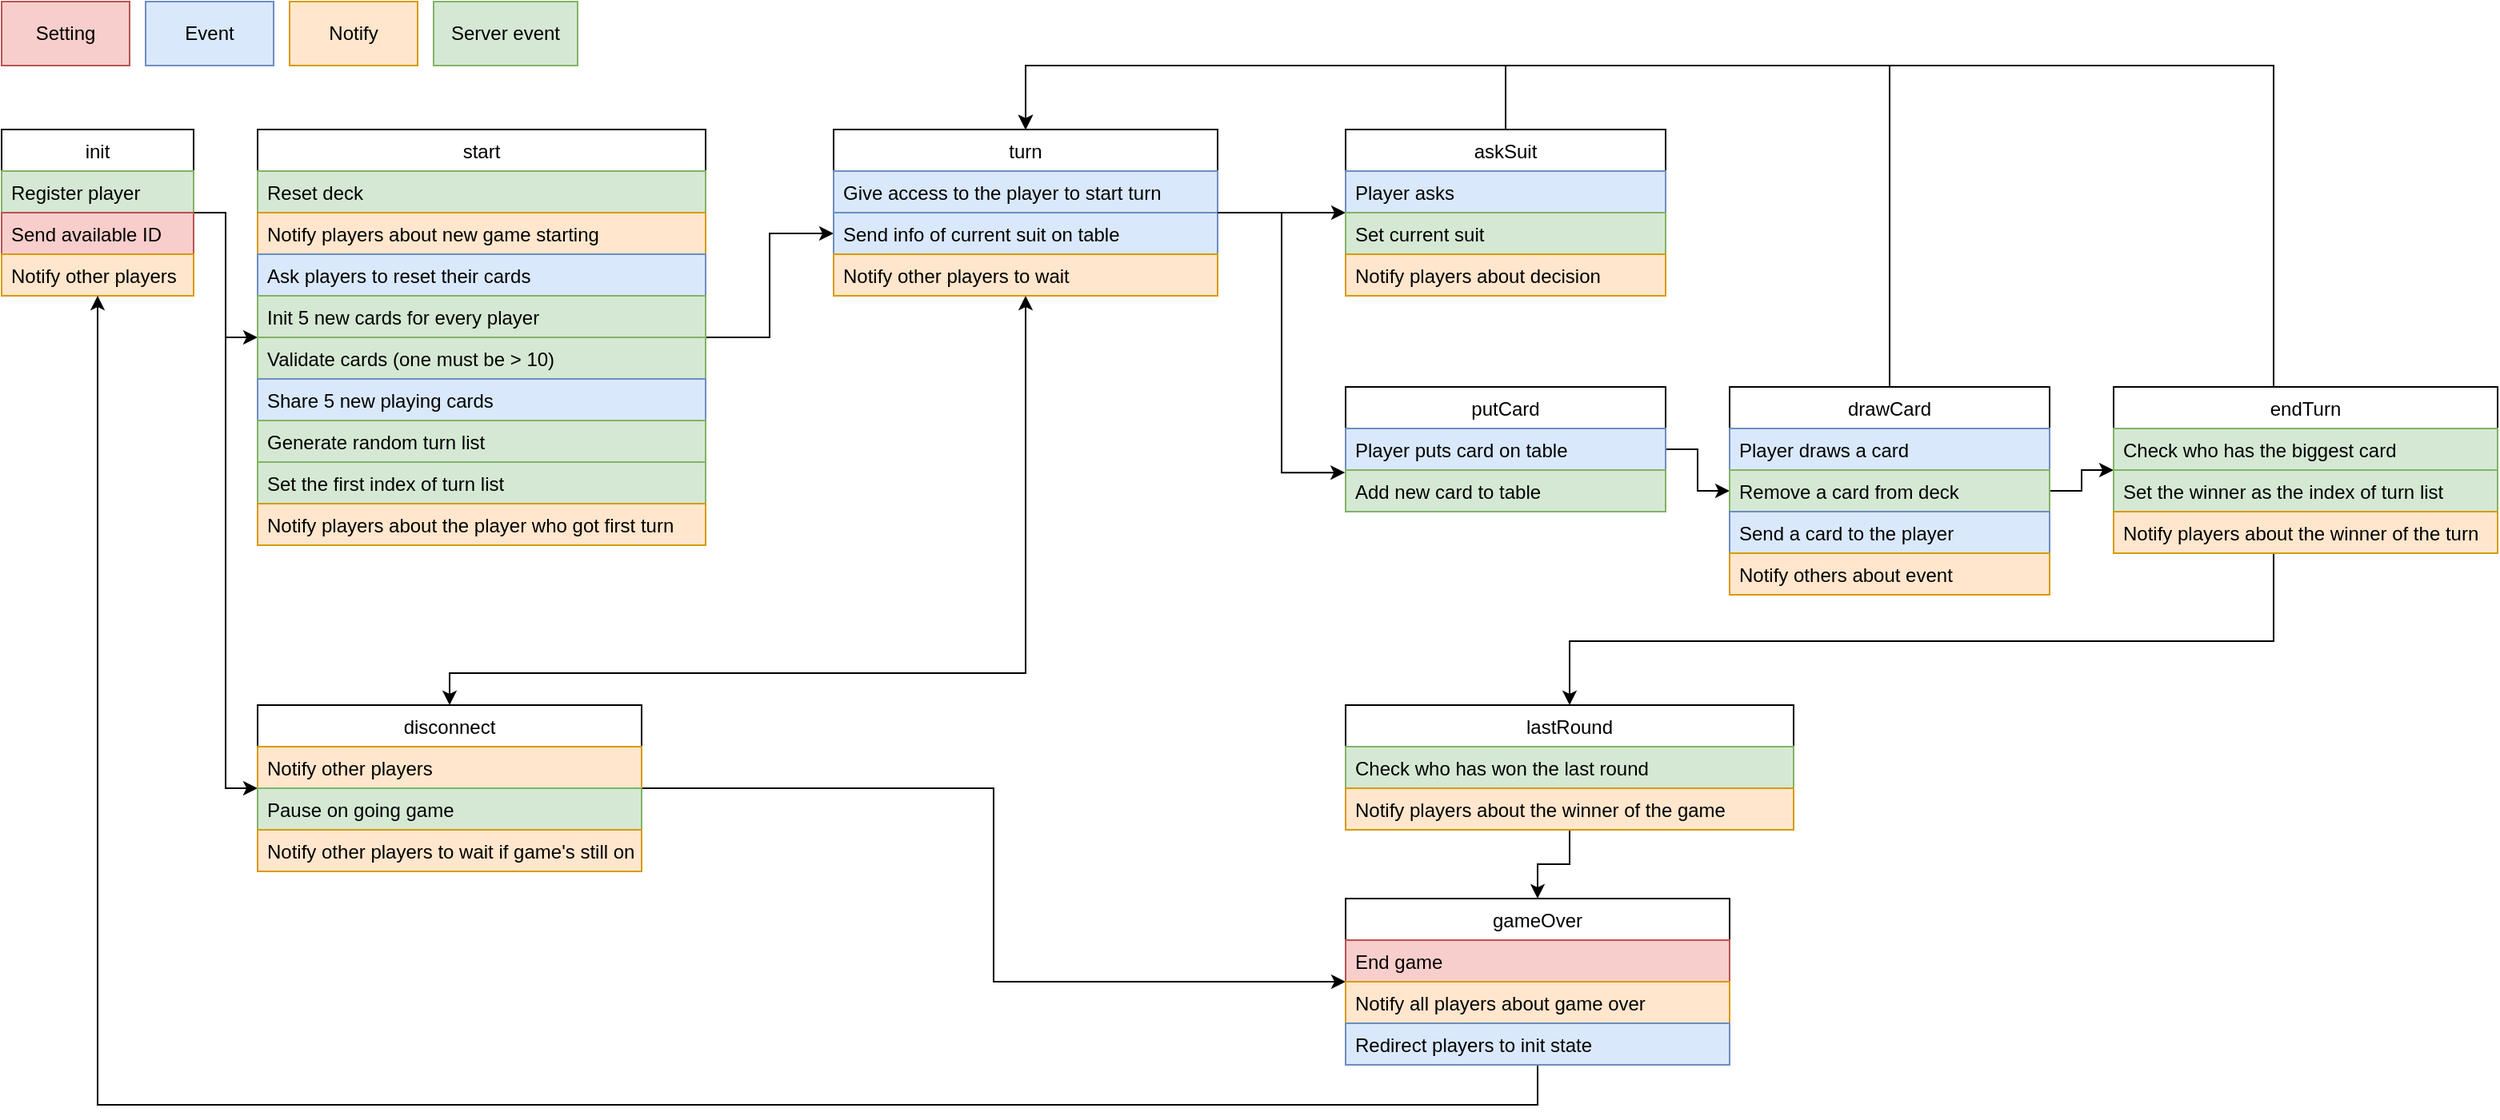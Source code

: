 <mxfile version="12.2.9" type="device" pages="1"><diagram id="UOsRCder61lxymBuf6sR" name="Page-1"><mxGraphModel dx="1673" dy="896" grid="1" gridSize="10" guides="1" tooltips="1" connect="1" arrows="1" fold="1" page="1" pageScale="1" pageWidth="827" pageHeight="1169" math="0" shadow="0"><root><mxCell id="0"/><mxCell id="1" parent="0"/><mxCell id="CJ_LqeWUeM4PuQnx3FnG-12" style="edgeStyle=orthogonalEdgeStyle;rounded=0;orthogonalLoop=1;jettySize=auto;html=1;exitX=1;exitY=0.5;exitDx=0;exitDy=0;entryX=0;entryY=0.5;entryDx=0;entryDy=0;" edge="1" parent="1" source="CJ_LqeWUeM4PuQnx3FnG-6" target="CJ_LqeWUeM4PuQnx3FnG-10"><mxGeometry relative="1" as="geometry"/></mxCell><mxCell id="CJ_LqeWUeM4PuQnx3FnG-28" style="edgeStyle=orthogonalEdgeStyle;rounded=0;orthogonalLoop=1;jettySize=auto;html=1;entryX=0;entryY=0.5;entryDx=0;entryDy=0;" edge="1" parent="1" source="CJ_LqeWUeM4PuQnx3FnG-6" target="CJ_LqeWUeM4PuQnx3FnG-24"><mxGeometry relative="1" as="geometry"/></mxCell><mxCell id="CJ_LqeWUeM4PuQnx3FnG-6" value="init" style="swimlane;fontStyle=0;childLayout=stackLayout;horizontal=1;startSize=26;fillColor=none;horizontalStack=0;resizeParent=1;resizeParentMax=0;resizeLast=0;collapsible=1;marginBottom=0;" vertex="1" parent="1"><mxGeometry x="80" y="200" width="120" height="104" as="geometry"/></mxCell><mxCell id="CJ_LqeWUeM4PuQnx3FnG-7" value="Register player" style="text;strokeColor=#82b366;fillColor=#d5e8d4;align=left;verticalAlign=top;spacingLeft=4;spacingRight=4;overflow=hidden;rotatable=0;points=[[0,0.5],[1,0.5]];portConstraint=eastwest;" vertex="1" parent="CJ_LqeWUeM4PuQnx3FnG-6"><mxGeometry y="26" width="120" height="26" as="geometry"/></mxCell><mxCell id="CJ_LqeWUeM4PuQnx3FnG-44" value="Send available ID" style="text;strokeColor=#b85450;fillColor=#f8cecc;align=left;verticalAlign=top;spacingLeft=4;spacingRight=4;overflow=hidden;rotatable=0;points=[[0,0.5],[1,0.5]];portConstraint=eastwest;" vertex="1" parent="CJ_LqeWUeM4PuQnx3FnG-6"><mxGeometry y="52" width="120" height="26" as="geometry"/></mxCell><mxCell id="CJ_LqeWUeM4PuQnx3FnG-45" value="Notify other players" style="text;strokeColor=#d79b00;fillColor=#ffe6cc;align=left;verticalAlign=top;spacingLeft=4;spacingRight=4;overflow=hidden;rotatable=0;points=[[0,0.5],[1,0.5]];portConstraint=eastwest;" vertex="1" parent="CJ_LqeWUeM4PuQnx3FnG-6"><mxGeometry y="78" width="120" height="26" as="geometry"/></mxCell><mxCell id="CJ_LqeWUeM4PuQnx3FnG-37" style="edgeStyle=orthogonalEdgeStyle;rounded=0;orthogonalLoop=1;jettySize=auto;html=1;entryX=0;entryY=0.5;entryDx=0;entryDy=0;" edge="1" parent="1" source="CJ_LqeWUeM4PuQnx3FnG-10" target="CJ_LqeWUeM4PuQnx3FnG-35"><mxGeometry relative="1" as="geometry"/></mxCell><mxCell id="CJ_LqeWUeM4PuQnx3FnG-10" value="start" style="swimlane;fontStyle=0;childLayout=stackLayout;horizontal=1;startSize=26;fillColor=none;horizontalStack=0;resizeParent=1;resizeParentMax=0;resizeLast=0;collapsible=1;marginBottom=0;" vertex="1" parent="1"><mxGeometry x="240" y="200" width="280" height="260" as="geometry"/></mxCell><mxCell id="CJ_LqeWUeM4PuQnx3FnG-32" value="Reset deck" style="text;strokeColor=#82b366;fillColor=#d5e8d4;align=left;verticalAlign=top;spacingLeft=4;spacingRight=4;overflow=hidden;rotatable=0;points=[[0,0.5],[1,0.5]];portConstraint=eastwest;" vertex="1" parent="CJ_LqeWUeM4PuQnx3FnG-10"><mxGeometry y="26" width="280" height="26" as="geometry"/></mxCell><mxCell id="CJ_LqeWUeM4PuQnx3FnG-47" value="Notify players about new game starting" style="text;strokeColor=#d79b00;fillColor=#ffe6cc;align=left;verticalAlign=top;spacingLeft=4;spacingRight=4;overflow=hidden;rotatable=0;points=[[0,0.5],[1,0.5]];portConstraint=eastwest;" vertex="1" parent="CJ_LqeWUeM4PuQnx3FnG-10"><mxGeometry y="52" width="280" height="26" as="geometry"/></mxCell><mxCell id="CJ_LqeWUeM4PuQnx3FnG-33" value="Ask players to reset their cards" style="text;strokeColor=#6c8ebf;fillColor=#dae8fc;align=left;verticalAlign=top;spacingLeft=4;spacingRight=4;overflow=hidden;rotatable=0;points=[[0,0.5],[1,0.5]];portConstraint=eastwest;" vertex="1" parent="CJ_LqeWUeM4PuQnx3FnG-10"><mxGeometry y="78" width="280" height="26" as="geometry"/></mxCell><mxCell id="CJ_LqeWUeM4PuQnx3FnG-11" value="Init 5 new cards for every player" style="text;strokeColor=#82b366;fillColor=#d5e8d4;align=left;verticalAlign=top;spacingLeft=4;spacingRight=4;overflow=hidden;rotatable=0;points=[[0,0.5],[1,0.5]];portConstraint=eastwest;" vertex="1" parent="CJ_LqeWUeM4PuQnx3FnG-10"><mxGeometry y="104" width="280" height="26" as="geometry"/></mxCell><mxCell id="CJ_LqeWUeM4PuQnx3FnG-101" value="Validate cards (one must be &gt; 10)" style="text;strokeColor=#82b366;fillColor=#d5e8d4;align=left;verticalAlign=top;spacingLeft=4;spacingRight=4;overflow=hidden;rotatable=0;points=[[0,0.5],[1,0.5]];portConstraint=eastwest;" vertex="1" parent="CJ_LqeWUeM4PuQnx3FnG-10"><mxGeometry y="130" width="280" height="26" as="geometry"/></mxCell><mxCell id="CJ_LqeWUeM4PuQnx3FnG-100" value="Share 5 new playing cards" style="text;strokeColor=#6c8ebf;fillColor=#dae8fc;align=left;verticalAlign=top;spacingLeft=4;spacingRight=4;overflow=hidden;rotatable=0;points=[[0,0.5],[1,0.5]];portConstraint=eastwest;" vertex="1" parent="CJ_LqeWUeM4PuQnx3FnG-10"><mxGeometry y="156" width="280" height="26" as="geometry"/></mxCell><mxCell id="CJ_LqeWUeM4PuQnx3FnG-92" value="Generate random turn list" style="text;strokeColor=#82b366;fillColor=#d5e8d4;align=left;verticalAlign=top;spacingLeft=4;spacingRight=4;overflow=hidden;rotatable=0;points=[[0,0.5],[1,0.5]];portConstraint=eastwest;" vertex="1" parent="CJ_LqeWUeM4PuQnx3FnG-10"><mxGeometry y="182" width="280" height="26" as="geometry"/></mxCell><mxCell id="CJ_LqeWUeM4PuQnx3FnG-122" value="Set the first index of turn list" style="text;strokeColor=#82b366;fillColor=#d5e8d4;align=left;verticalAlign=top;spacingLeft=4;spacingRight=4;overflow=hidden;rotatable=0;points=[[0,0.5],[1,0.5]];portConstraint=eastwest;" vertex="1" parent="CJ_LqeWUeM4PuQnx3FnG-10"><mxGeometry y="208" width="280" height="26" as="geometry"/></mxCell><mxCell id="CJ_LqeWUeM4PuQnx3FnG-51" value="Notify players about the player who got first turn" style="text;strokeColor=#d79b00;fillColor=#ffe6cc;align=left;verticalAlign=top;spacingLeft=4;spacingRight=4;overflow=hidden;rotatable=0;points=[[0,0.5],[1,0.5]];portConstraint=eastwest;" vertex="1" parent="CJ_LqeWUeM4PuQnx3FnG-10"><mxGeometry y="234" width="280" height="26" as="geometry"/></mxCell><mxCell id="CJ_LqeWUeM4PuQnx3FnG-102" style="edgeStyle=orthogonalEdgeStyle;rounded=0;orthogonalLoop=1;jettySize=auto;html=1;" edge="1" parent="1" source="CJ_LqeWUeM4PuQnx3FnG-13" target="CJ_LqeWUeM4PuQnx3FnG-68"><mxGeometry relative="1" as="geometry"/></mxCell><mxCell id="CJ_LqeWUeM4PuQnx3FnG-13" value="putCard" style="swimlane;fontStyle=0;childLayout=stackLayout;horizontal=1;startSize=26;fillColor=none;horizontalStack=0;resizeParent=1;resizeParentMax=0;resizeLast=0;collapsible=1;marginBottom=0;" vertex="1" parent="1"><mxGeometry x="920" y="361" width="200" height="78" as="geometry"/></mxCell><mxCell id="CJ_LqeWUeM4PuQnx3FnG-14" value="Player puts card on table" style="text;strokeColor=#6c8ebf;fillColor=#dae8fc;align=left;verticalAlign=top;spacingLeft=4;spacingRight=4;overflow=hidden;rotatable=0;points=[[0,0.5],[1,0.5]];portConstraint=eastwest;" vertex="1" parent="CJ_LqeWUeM4PuQnx3FnG-13"><mxGeometry y="26" width="200" height="26" as="geometry"/></mxCell><mxCell id="CJ_LqeWUeM4PuQnx3FnG-74" value="Add new card to table" style="text;strokeColor=#82b366;fillColor=#d5e8d4;align=left;verticalAlign=top;spacingLeft=4;spacingRight=4;overflow=hidden;rotatable=0;points=[[0,0.5],[1,0.5]];portConstraint=eastwest;" vertex="1" parent="CJ_LqeWUeM4PuQnx3FnG-13"><mxGeometry y="52" width="200" height="26" as="geometry"/></mxCell><mxCell id="CJ_LqeWUeM4PuQnx3FnG-80" style="edgeStyle=orthogonalEdgeStyle;rounded=0;orthogonalLoop=1;jettySize=auto;html=1;entryX=0;entryY=0.5;entryDx=0;entryDy=0;" edge="1" parent="1" source="CJ_LqeWUeM4PuQnx3FnG-24" target="CJ_LqeWUeM4PuQnx3FnG-76"><mxGeometry relative="1" as="geometry"/></mxCell><mxCell id="CJ_LqeWUeM4PuQnx3FnG-24" value="disconnect" style="swimlane;fontStyle=0;childLayout=stackLayout;horizontal=1;startSize=26;fillColor=none;horizontalStack=0;resizeParent=1;resizeParentMax=0;resizeLast=0;collapsible=1;marginBottom=0;" vertex="1" parent="1"><mxGeometry x="240" y="560" width="240" height="104" as="geometry"/></mxCell><mxCell id="CJ_LqeWUeM4PuQnx3FnG-29" value="Notify other players" style="text;strokeColor=#d79b00;fillColor=#ffe6cc;align=left;verticalAlign=top;spacingLeft=4;spacingRight=4;overflow=hidden;rotatable=0;points=[[0,0.5],[1,0.5]];portConstraint=eastwest;" vertex="1" parent="CJ_LqeWUeM4PuQnx3FnG-24"><mxGeometry y="26" width="240" height="26" as="geometry"/></mxCell><mxCell id="CJ_LqeWUeM4PuQnx3FnG-50" value="Pause on going game" style="text;strokeColor=#82b366;fillColor=#d5e8d4;align=left;verticalAlign=top;spacingLeft=4;spacingRight=4;overflow=hidden;rotatable=0;points=[[0,0.5],[1,0.5]];portConstraint=eastwest;" vertex="1" parent="CJ_LqeWUeM4PuQnx3FnG-24"><mxGeometry y="52" width="240" height="26" as="geometry"/></mxCell><mxCell id="CJ_LqeWUeM4PuQnx3FnG-30" value="Notify other players to wait if game's still on" style="text;strokeColor=#d79b00;fillColor=#ffe6cc;align=left;verticalAlign=top;spacingLeft=4;spacingRight=4;overflow=hidden;rotatable=0;points=[[0,0.5],[1,0.5]];portConstraint=eastwest;" vertex="1" parent="CJ_LqeWUeM4PuQnx3FnG-24"><mxGeometry y="78" width="240" height="26" as="geometry"/></mxCell><mxCell id="CJ_LqeWUeM4PuQnx3FnG-93" style="edgeStyle=orthogonalEdgeStyle;rounded=0;orthogonalLoop=1;jettySize=auto;html=1;entryX=0.5;entryY=0;entryDx=0;entryDy=0;exitX=0.5;exitY=1;exitDx=0;exitDy=0;startArrow=classic;startFill=1;" edge="1" parent="1" source="CJ_LqeWUeM4PuQnx3FnG-34" target="CJ_LqeWUeM4PuQnx3FnG-24"><mxGeometry relative="1" as="geometry"><Array as="points"><mxPoint x="720" y="540"/><mxPoint x="360" y="540"/></Array></mxGeometry></mxCell><mxCell id="CJ_LqeWUeM4PuQnx3FnG-113" style="edgeStyle=orthogonalEdgeStyle;rounded=0;orthogonalLoop=1;jettySize=auto;html=1;" edge="1" parent="1" source="CJ_LqeWUeM4PuQnx3FnG-34" target="CJ_LqeWUeM4PuQnx3FnG-109"><mxGeometry relative="1" as="geometry"/></mxCell><mxCell id="CJ_LqeWUeM4PuQnx3FnG-34" value="turn" style="swimlane;fontStyle=0;childLayout=stackLayout;horizontal=1;startSize=26;fillColor=none;horizontalStack=0;resizeParent=1;resizeParentMax=0;resizeLast=0;collapsible=1;marginBottom=0;" vertex="1" parent="1"><mxGeometry x="600" y="200" width="240" height="104" as="geometry"/></mxCell><mxCell id="CJ_LqeWUeM4PuQnx3FnG-72" value="Give access to the player to start turn" style="text;strokeColor=#6c8ebf;fillColor=#dae8fc;align=left;verticalAlign=top;spacingLeft=4;spacingRight=4;overflow=hidden;rotatable=0;points=[[0,0.5],[1,0.5]];portConstraint=eastwest;" vertex="1" parent="CJ_LqeWUeM4PuQnx3FnG-34"><mxGeometry y="26" width="240" height="26" as="geometry"/></mxCell><mxCell id="CJ_LqeWUeM4PuQnx3FnG-35" value="Send info of current suit on table" style="text;strokeColor=#6c8ebf;fillColor=#dae8fc;align=left;verticalAlign=top;spacingLeft=4;spacingRight=4;overflow=hidden;rotatable=0;points=[[0,0.5],[1,0.5]];portConstraint=eastwest;" vertex="1" parent="CJ_LqeWUeM4PuQnx3FnG-34"><mxGeometry y="52" width="240" height="26" as="geometry"/></mxCell><mxCell id="CJ_LqeWUeM4PuQnx3FnG-36" value="Notify other players to wait" style="text;strokeColor=#d79b00;fillColor=#ffe6cc;align=left;verticalAlign=top;spacingLeft=4;spacingRight=4;overflow=hidden;rotatable=0;points=[[0,0.5],[1,0.5]];portConstraint=eastwest;" vertex="1" parent="CJ_LqeWUeM4PuQnx3FnG-34"><mxGeometry y="78" width="240" height="26" as="geometry"/></mxCell><mxCell id="CJ_LqeWUeM4PuQnx3FnG-40" value="Event" style="rounded=0;whiteSpace=wrap;html=1;fillColor=#dae8fc;strokeColor=#6c8ebf;" vertex="1" parent="1"><mxGeometry x="170" y="120" width="80" height="40" as="geometry"/></mxCell><mxCell id="CJ_LqeWUeM4PuQnx3FnG-41" value="Notify" style="rounded=0;whiteSpace=wrap;html=1;fillColor=#ffe6cc;strokeColor=#d79b00;" vertex="1" parent="1"><mxGeometry x="260" y="120" width="80" height="40" as="geometry"/></mxCell><mxCell id="CJ_LqeWUeM4PuQnx3FnG-42" value="Setting" style="rounded=0;whiteSpace=wrap;html=1;fillColor=#f8cecc;strokeColor=#b85450;" vertex="1" parent="1"><mxGeometry x="80" y="120" width="80" height="40" as="geometry"/></mxCell><mxCell id="CJ_LqeWUeM4PuQnx3FnG-43" value="Server event" style="rounded=0;whiteSpace=wrap;html=1;fillColor=#d5e8d4;strokeColor=#82b366;" vertex="1" parent="1"><mxGeometry x="350" y="120" width="90" height="40" as="geometry"/></mxCell><mxCell id="CJ_LqeWUeM4PuQnx3FnG-103" style="edgeStyle=orthogonalEdgeStyle;rounded=0;orthogonalLoop=1;jettySize=auto;html=1;exitX=0.5;exitY=0;exitDx=0;exitDy=0;entryX=0.5;entryY=0;entryDx=0;entryDy=0;" edge="1" parent="1" source="CJ_LqeWUeM4PuQnx3FnG-68" target="CJ_LqeWUeM4PuQnx3FnG-34"><mxGeometry relative="1" as="geometry"><Array as="points"><mxPoint x="1260" y="160"/><mxPoint x="720" y="160"/></Array></mxGeometry></mxCell><mxCell id="CJ_LqeWUeM4PuQnx3FnG-120" style="edgeStyle=orthogonalEdgeStyle;rounded=0;orthogonalLoop=1;jettySize=auto;html=1;" edge="1" parent="1" source="CJ_LqeWUeM4PuQnx3FnG-68" target="CJ_LqeWUeM4PuQnx3FnG-115"><mxGeometry relative="1" as="geometry"/></mxCell><mxCell id="CJ_LqeWUeM4PuQnx3FnG-68" value="drawCard" style="swimlane;fontStyle=0;childLayout=stackLayout;horizontal=1;startSize=26;fillColor=none;horizontalStack=0;resizeParent=1;resizeParentMax=0;resizeLast=0;collapsible=1;marginBottom=0;" vertex="1" parent="1"><mxGeometry x="1160" y="361" width="200" height="130" as="geometry"/></mxCell><mxCell id="CJ_LqeWUeM4PuQnx3FnG-19" value="Player draws a card" style="text;strokeColor=#6c8ebf;fillColor=#dae8fc;align=left;verticalAlign=top;spacingLeft=4;spacingRight=4;overflow=hidden;rotatable=0;points=[[0,0.5],[1,0.5]];portConstraint=eastwest;" vertex="1" parent="CJ_LqeWUeM4PuQnx3FnG-68"><mxGeometry y="26" width="200" height="26" as="geometry"/></mxCell><mxCell id="CJ_LqeWUeM4PuQnx3FnG-75" value="Remove a card from deck" style="text;strokeColor=#82b366;fillColor=#d5e8d4;align=left;verticalAlign=top;spacingLeft=4;spacingRight=4;overflow=hidden;rotatable=0;points=[[0,0.5],[1,0.5]];portConstraint=eastwest;" vertex="1" parent="CJ_LqeWUeM4PuQnx3FnG-68"><mxGeometry y="52" width="200" height="26" as="geometry"/></mxCell><mxCell id="CJ_LqeWUeM4PuQnx3FnG-23" value="Send a card to the player" style="text;strokeColor=#6c8ebf;fillColor=#dae8fc;align=left;verticalAlign=top;spacingLeft=4;spacingRight=4;overflow=hidden;rotatable=0;points=[[0,0.5],[1,0.5]];portConstraint=eastwest;" vertex="1" parent="CJ_LqeWUeM4PuQnx3FnG-68"><mxGeometry y="78" width="200" height="26" as="geometry"/></mxCell><mxCell id="CJ_LqeWUeM4PuQnx3FnG-31" value="Notify others about event" style="text;strokeColor=#d79b00;fillColor=#ffe6cc;align=left;verticalAlign=top;spacingLeft=4;spacingRight=4;overflow=hidden;rotatable=0;points=[[0,0.5],[1,0.5]];portConstraint=eastwest;" vertex="1" parent="CJ_LqeWUeM4PuQnx3FnG-68"><mxGeometry y="104" width="200" height="26" as="geometry"/></mxCell><mxCell id="CJ_LqeWUeM4PuQnx3FnG-128" style="edgeStyle=orthogonalEdgeStyle;rounded=0;orthogonalLoop=1;jettySize=auto;html=1;entryX=0.5;entryY=1;entryDx=0;entryDy=0;startArrow=none;startFill=0;" edge="1" parent="1" source="CJ_LqeWUeM4PuQnx3FnG-76" target="CJ_LqeWUeM4PuQnx3FnG-6"><mxGeometry relative="1" as="geometry"><Array as="points"><mxPoint x="1040" y="810"/><mxPoint x="140" y="810"/></Array></mxGeometry></mxCell><mxCell id="CJ_LqeWUeM4PuQnx3FnG-76" value="gameOver" style="swimlane;fontStyle=0;childLayout=stackLayout;horizontal=1;startSize=26;fillColor=none;horizontalStack=0;resizeParent=1;resizeParentMax=0;resizeLast=0;collapsible=1;marginBottom=0;" vertex="1" parent="1"><mxGeometry x="920" y="681" width="240" height="104" as="geometry"/></mxCell><mxCell id="CJ_LqeWUeM4PuQnx3FnG-77" value="End game" style="text;strokeColor=#b85450;fillColor=#f8cecc;align=left;verticalAlign=top;spacingLeft=4;spacingRight=4;overflow=hidden;rotatable=0;points=[[0,0.5],[1,0.5]];portConstraint=eastwest;" vertex="1" parent="CJ_LqeWUeM4PuQnx3FnG-76"><mxGeometry y="26" width="240" height="26" as="geometry"/></mxCell><mxCell id="CJ_LqeWUeM4PuQnx3FnG-79" value="Notify all players about game over" style="text;strokeColor=#d79b00;fillColor=#ffe6cc;align=left;verticalAlign=top;spacingLeft=4;spacingRight=4;overflow=hidden;rotatable=0;points=[[0,0.5],[1,0.5]];portConstraint=eastwest;" vertex="1" parent="CJ_LqeWUeM4PuQnx3FnG-76"><mxGeometry y="52" width="240" height="26" as="geometry"/></mxCell><mxCell id="CJ_LqeWUeM4PuQnx3FnG-127" value="Redirect players to init state" style="text;strokeColor=#6c8ebf;fillColor=#dae8fc;align=left;verticalAlign=top;spacingLeft=4;spacingRight=4;overflow=hidden;rotatable=0;points=[[0,0.5],[1,0.5]];portConstraint=eastwest;" vertex="1" parent="CJ_LqeWUeM4PuQnx3FnG-76"><mxGeometry y="78" width="240" height="26" as="geometry"/></mxCell><mxCell id="CJ_LqeWUeM4PuQnx3FnG-95" style="edgeStyle=orthogonalEdgeStyle;rounded=0;orthogonalLoop=1;jettySize=auto;html=1;" edge="1" parent="1" source="CJ_LqeWUeM4PuQnx3FnG-83" target="CJ_LqeWUeM4PuQnx3FnG-76"><mxGeometry relative="1" as="geometry"/></mxCell><mxCell id="CJ_LqeWUeM4PuQnx3FnG-83" value="lastRound" style="swimlane;fontStyle=0;childLayout=stackLayout;horizontal=1;startSize=26;fillColor=none;horizontalStack=0;resizeParent=1;resizeParentMax=0;resizeLast=0;collapsible=1;marginBottom=0;" vertex="1" parent="1"><mxGeometry x="920" y="560" width="280" height="78" as="geometry"/></mxCell><mxCell id="CJ_LqeWUeM4PuQnx3FnG-125" value="Check who has won the last round" style="text;strokeColor=#82b366;fillColor=#d5e8d4;align=left;verticalAlign=top;spacingLeft=4;spacingRight=4;overflow=hidden;rotatable=0;points=[[0,0.5],[1,0.5]];portConstraint=eastwest;" vertex="1" parent="CJ_LqeWUeM4PuQnx3FnG-83"><mxGeometry y="26" width="280" height="26" as="geometry"/></mxCell><mxCell id="CJ_LqeWUeM4PuQnx3FnG-126" value="Notify players about the winner of the game" style="text;strokeColor=#d79b00;fillColor=#ffe6cc;align=left;verticalAlign=top;spacingLeft=4;spacingRight=4;overflow=hidden;rotatable=0;points=[[0,0.5],[1,0.5]];portConstraint=eastwest;" vertex="1" parent="CJ_LqeWUeM4PuQnx3FnG-83"><mxGeometry y="52" width="280" height="26" as="geometry"/></mxCell><mxCell id="CJ_LqeWUeM4PuQnx3FnG-108" style="edgeStyle=orthogonalEdgeStyle;rounded=0;orthogonalLoop=1;jettySize=auto;html=1;entryX=-0.002;entryY=1.06;entryDx=0;entryDy=0;entryPerimeter=0;" edge="1" parent="1" source="CJ_LqeWUeM4PuQnx3FnG-34" target="CJ_LqeWUeM4PuQnx3FnG-14"><mxGeometry relative="1" as="geometry"><mxPoint x="850" y="262" as="sourcePoint"/><mxPoint x="860" y="400" as="targetPoint"/><Array as="points"><mxPoint x="880" y="252"/><mxPoint x="880" y="414"/></Array></mxGeometry></mxCell><mxCell id="CJ_LqeWUeM4PuQnx3FnG-114" style="edgeStyle=orthogonalEdgeStyle;rounded=0;orthogonalLoop=1;jettySize=auto;html=1;entryX=0.5;entryY=0;entryDx=0;entryDy=0;" edge="1" parent="1" source="CJ_LqeWUeM4PuQnx3FnG-109" target="CJ_LqeWUeM4PuQnx3FnG-34"><mxGeometry relative="1" as="geometry"><Array as="points"><mxPoint x="1020" y="160"/><mxPoint x="720" y="160"/></Array></mxGeometry></mxCell><mxCell id="CJ_LqeWUeM4PuQnx3FnG-109" value="askSuit" style="swimlane;fontStyle=0;childLayout=stackLayout;horizontal=1;startSize=26;fillColor=none;horizontalStack=0;resizeParent=1;resizeParentMax=0;resizeLast=0;collapsible=1;marginBottom=0;" vertex="1" parent="1"><mxGeometry x="920" y="200" width="200" height="104" as="geometry"/></mxCell><mxCell id="CJ_LqeWUeM4PuQnx3FnG-110" value="Player asks" style="text;strokeColor=#6c8ebf;fillColor=#dae8fc;align=left;verticalAlign=top;spacingLeft=4;spacingRight=4;overflow=hidden;rotatable=0;points=[[0,0.5],[1,0.5]];portConstraint=eastwest;" vertex="1" parent="CJ_LqeWUeM4PuQnx3FnG-109"><mxGeometry y="26" width="200" height="26" as="geometry"/></mxCell><mxCell id="CJ_LqeWUeM4PuQnx3FnG-111" value="Set current suit" style="text;strokeColor=#82b366;fillColor=#d5e8d4;align=left;verticalAlign=top;spacingLeft=4;spacingRight=4;overflow=hidden;rotatable=0;points=[[0,0.5],[1,0.5]];portConstraint=eastwest;" vertex="1" parent="CJ_LqeWUeM4PuQnx3FnG-109"><mxGeometry y="52" width="200" height="26" as="geometry"/></mxCell><mxCell id="CJ_LqeWUeM4PuQnx3FnG-112" value="Notify players about decision" style="text;strokeColor=#d79b00;fillColor=#ffe6cc;align=left;verticalAlign=top;spacingLeft=4;spacingRight=4;overflow=hidden;rotatable=0;points=[[0,0.5],[1,0.5]];portConstraint=eastwest;" vertex="1" parent="CJ_LqeWUeM4PuQnx3FnG-109"><mxGeometry y="78" width="200" height="26" as="geometry"/></mxCell><mxCell id="CJ_LqeWUeM4PuQnx3FnG-121" style="edgeStyle=orthogonalEdgeStyle;rounded=0;orthogonalLoop=1;jettySize=auto;html=1;entryX=0.5;entryY=0;entryDx=0;entryDy=0;" edge="1" parent="1" source="CJ_LqeWUeM4PuQnx3FnG-115" target="CJ_LqeWUeM4PuQnx3FnG-34"><mxGeometry relative="1" as="geometry"><Array as="points"><mxPoint x="1500" y="160"/><mxPoint x="720" y="160"/></Array></mxGeometry></mxCell><mxCell id="CJ_LqeWUeM4PuQnx3FnG-123" style="edgeStyle=orthogonalEdgeStyle;rounded=0;orthogonalLoop=1;jettySize=auto;html=1;entryX=0.5;entryY=0;entryDx=0;entryDy=0;startArrow=none;startFill=0;" edge="1" parent="1" source="CJ_LqeWUeM4PuQnx3FnG-115" target="CJ_LqeWUeM4PuQnx3FnG-83"><mxGeometry relative="1" as="geometry"><Array as="points"><mxPoint x="1500" y="520"/><mxPoint x="1060" y="520"/></Array></mxGeometry></mxCell><mxCell id="CJ_LqeWUeM4PuQnx3FnG-115" value="endTurn" style="swimlane;fontStyle=0;childLayout=stackLayout;horizontal=1;startSize=26;fillColor=none;horizontalStack=0;resizeParent=1;resizeParentMax=0;resizeLast=0;collapsible=1;marginBottom=0;" vertex="1" parent="1"><mxGeometry x="1400" y="361" width="240" height="104" as="geometry"/></mxCell><mxCell id="CJ_LqeWUeM4PuQnx3FnG-117" value="Check who has the biggest card" style="text;strokeColor=#82b366;fillColor=#d5e8d4;align=left;verticalAlign=top;spacingLeft=4;spacingRight=4;overflow=hidden;rotatable=0;points=[[0,0.5],[1,0.5]];portConstraint=eastwest;" vertex="1" parent="CJ_LqeWUeM4PuQnx3FnG-115"><mxGeometry y="26" width="240" height="26" as="geometry"/></mxCell><mxCell id="CJ_LqeWUeM4PuQnx3FnG-124" value="Set the winner as the index of turn list" style="text;strokeColor=#82b366;fillColor=#d5e8d4;align=left;verticalAlign=top;spacingLeft=4;spacingRight=4;overflow=hidden;rotatable=0;points=[[0,0.5],[1,0.5]];portConstraint=eastwest;" vertex="1" parent="CJ_LqeWUeM4PuQnx3FnG-115"><mxGeometry y="52" width="240" height="26" as="geometry"/></mxCell><mxCell id="CJ_LqeWUeM4PuQnx3FnG-20" value="Notify players about the winner of the turn" style="text;strokeColor=#d79b00;fillColor=#ffe6cc;align=left;verticalAlign=top;spacingLeft=4;spacingRight=4;overflow=hidden;rotatable=0;points=[[0,0.5],[1,0.5]];portConstraint=eastwest;" vertex="1" parent="CJ_LqeWUeM4PuQnx3FnG-115"><mxGeometry y="78" width="240" height="26" as="geometry"/></mxCell></root></mxGraphModel></diagram></mxfile>